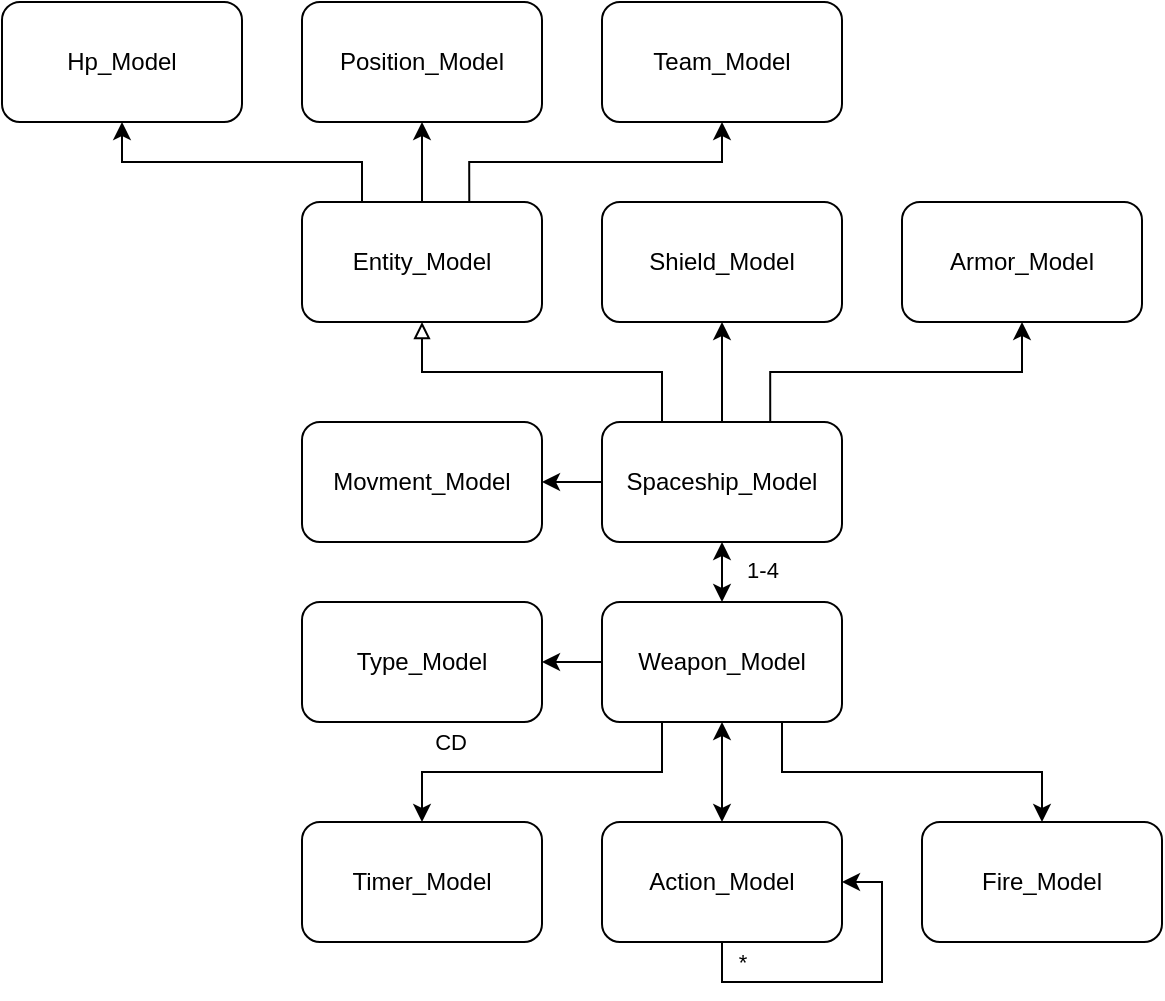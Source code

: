 <mxfile version="24.7.5">
  <diagram name="Page-1" id="HnwyvjEURP4HyZZewURH">
    <mxGraphModel dx="1158" dy="639" grid="1" gridSize="10" guides="1" tooltips="1" connect="1" arrows="1" fold="1" page="1" pageScale="1" pageWidth="850" pageHeight="1100" math="0" shadow="0">
      <root>
        <mxCell id="0" />
        <mxCell id="1" parent="0" />
        <mxCell id="73mF63VnfrHL32Zouw08-20" style="edgeStyle=orthogonalEdgeStyle;rounded=0;orthogonalLoop=1;jettySize=auto;html=1;exitX=0.5;exitY=1;exitDx=0;exitDy=0;entryX=0.5;entryY=0;entryDx=0;entryDy=0;startArrow=classic;startFill=1;" parent="1" source="73mF63VnfrHL32Zouw08-2" target="73mF63VnfrHL32Zouw08-13" edge="1">
          <mxGeometry relative="1" as="geometry" />
        </mxCell>
        <mxCell id="73mF63VnfrHL32Zouw08-21" value="1-4&lt;div&gt;&lt;br&gt;&lt;/div&gt;" style="edgeLabel;html=1;align=center;verticalAlign=middle;resizable=0;points=[];" parent="73mF63VnfrHL32Zouw08-20" vertex="1" connectable="0">
          <mxGeometry x="-0.374" relative="1" as="geometry">
            <mxPoint x="20" y="11" as="offset" />
          </mxGeometry>
        </mxCell>
        <mxCell id="73mF63VnfrHL32Zouw08-23" style="edgeStyle=orthogonalEdgeStyle;rounded=0;orthogonalLoop=1;jettySize=auto;html=1;exitX=0.5;exitY=0;exitDx=0;exitDy=0;entryX=0.5;entryY=1;entryDx=0;entryDy=0;" parent="1" source="73mF63VnfrHL32Zouw08-2" target="73mF63VnfrHL32Zouw08-12" edge="1">
          <mxGeometry relative="1" as="geometry" />
        </mxCell>
        <mxCell id="73mF63VnfrHL32Zouw08-24" style="edgeStyle=orthogonalEdgeStyle;rounded=0;orthogonalLoop=1;jettySize=auto;html=1;exitX=0.701;exitY=-0.007;exitDx=0;exitDy=0;entryX=0.5;entryY=1;entryDx=0;entryDy=0;exitPerimeter=0;" parent="1" source="73mF63VnfrHL32Zouw08-2" target="73mF63VnfrHL32Zouw08-11" edge="1">
          <mxGeometry relative="1" as="geometry" />
        </mxCell>
        <mxCell id="73mF63VnfrHL32Zouw08-25" style="edgeStyle=orthogonalEdgeStyle;rounded=0;orthogonalLoop=1;jettySize=auto;html=1;exitX=0.25;exitY=0;exitDx=0;exitDy=0;entryX=0.5;entryY=1;entryDx=0;entryDy=0;endArrow=block;endFill=0;" parent="1" source="73mF63VnfrHL32Zouw08-2" target="73mF63VnfrHL32Zouw08-3" edge="1">
          <mxGeometry relative="1" as="geometry" />
        </mxCell>
        <mxCell id="idkshxeM3-236qNSYfwM-2" style="edgeStyle=orthogonalEdgeStyle;rounded=0;orthogonalLoop=1;jettySize=auto;html=1;exitX=0;exitY=0.5;exitDx=0;exitDy=0;entryX=1;entryY=0.5;entryDx=0;entryDy=0;" edge="1" parent="1" source="73mF63VnfrHL32Zouw08-2" target="idkshxeM3-236qNSYfwM-1">
          <mxGeometry relative="1" as="geometry" />
        </mxCell>
        <mxCell id="73mF63VnfrHL32Zouw08-2" value="Spaceship_Model" style="rounded=1;whiteSpace=wrap;html=1;" parent="1" vertex="1">
          <mxGeometry x="340" y="570" width="120" height="60" as="geometry" />
        </mxCell>
        <mxCell id="73mF63VnfrHL32Zouw08-26" style="edgeStyle=orthogonalEdgeStyle;rounded=0;orthogonalLoop=1;jettySize=auto;html=1;exitX=0.5;exitY=0;exitDx=0;exitDy=0;entryX=0.5;entryY=1;entryDx=0;entryDy=0;" parent="1" source="73mF63VnfrHL32Zouw08-3" target="73mF63VnfrHL32Zouw08-5" edge="1">
          <mxGeometry relative="1" as="geometry" />
        </mxCell>
        <mxCell id="73mF63VnfrHL32Zouw08-27" style="edgeStyle=orthogonalEdgeStyle;rounded=0;orthogonalLoop=1;jettySize=auto;html=1;exitX=0.25;exitY=0;exitDx=0;exitDy=0;entryX=0.5;entryY=1;entryDx=0;entryDy=0;" parent="1" source="73mF63VnfrHL32Zouw08-3" target="73mF63VnfrHL32Zouw08-4" edge="1">
          <mxGeometry relative="1" as="geometry" />
        </mxCell>
        <mxCell id="73mF63VnfrHL32Zouw08-28" style="edgeStyle=orthogonalEdgeStyle;rounded=0;orthogonalLoop=1;jettySize=auto;html=1;exitX=0.697;exitY=-0.002;exitDx=0;exitDy=0;entryX=0.5;entryY=1;entryDx=0;entryDy=0;exitPerimeter=0;" parent="1" source="73mF63VnfrHL32Zouw08-3" target="73mF63VnfrHL32Zouw08-6" edge="1">
          <mxGeometry relative="1" as="geometry" />
        </mxCell>
        <mxCell id="73mF63VnfrHL32Zouw08-3" value="Entity_Model" style="rounded=1;whiteSpace=wrap;html=1;" parent="1" vertex="1">
          <mxGeometry x="190" y="460" width="120" height="60" as="geometry" />
        </mxCell>
        <mxCell id="73mF63VnfrHL32Zouw08-4" value="Hp_Model" style="rounded=1;whiteSpace=wrap;html=1;" parent="1" vertex="1">
          <mxGeometry x="40" y="360" width="120" height="60" as="geometry" />
        </mxCell>
        <mxCell id="73mF63VnfrHL32Zouw08-5" value="Position_Model" style="rounded=1;whiteSpace=wrap;html=1;" parent="1" vertex="1">
          <mxGeometry x="190" y="360" width="120" height="60" as="geometry" />
        </mxCell>
        <mxCell id="73mF63VnfrHL32Zouw08-6" value="Team_Model" style="rounded=1;whiteSpace=wrap;html=1;" parent="1" vertex="1">
          <mxGeometry x="340" y="360" width="120" height="60" as="geometry" />
        </mxCell>
        <mxCell id="73mF63VnfrHL32Zouw08-11" value="Armor_Model" style="rounded=1;whiteSpace=wrap;html=1;" parent="1" vertex="1">
          <mxGeometry x="490" y="460" width="120" height="60" as="geometry" />
        </mxCell>
        <mxCell id="73mF63VnfrHL32Zouw08-12" value="Shield_Model" style="rounded=1;whiteSpace=wrap;html=1;" parent="1" vertex="1">
          <mxGeometry x="340" y="460" width="120" height="60" as="geometry" />
        </mxCell>
        <mxCell id="73mF63VnfrHL32Zouw08-17" style="edgeStyle=orthogonalEdgeStyle;rounded=0;orthogonalLoop=1;jettySize=auto;html=1;exitX=0.25;exitY=1;exitDx=0;exitDy=0;" parent="1" source="73mF63VnfrHL32Zouw08-13" target="73mF63VnfrHL32Zouw08-14" edge="1">
          <mxGeometry relative="1" as="geometry" />
        </mxCell>
        <mxCell id="73mF63VnfrHL32Zouw08-18" value="CD" style="edgeLabel;html=1;align=center;verticalAlign=middle;resizable=0;points=[];" parent="73mF63VnfrHL32Zouw08-17" vertex="1" connectable="0">
          <mxGeometry x="-0.06" y="-1" relative="1" as="geometry">
            <mxPoint x="-51" y="-14" as="offset" />
          </mxGeometry>
        </mxCell>
        <mxCell id="73mF63VnfrHL32Zouw08-19" style="rounded=0;orthogonalLoop=1;jettySize=auto;html=1;exitX=0.5;exitY=1;exitDx=0;exitDy=0;entryX=0.5;entryY=0;entryDx=0;entryDy=0;startArrow=classic;startFill=1;" parent="1" source="73mF63VnfrHL32Zouw08-13" target="73mF63VnfrHL32Zouw08-15" edge="1">
          <mxGeometry relative="1" as="geometry" />
        </mxCell>
        <mxCell id="idkshxeM3-236qNSYfwM-5" style="edgeStyle=orthogonalEdgeStyle;rounded=0;orthogonalLoop=1;jettySize=auto;html=1;exitX=0;exitY=0.5;exitDx=0;exitDy=0;entryX=1;entryY=0.5;entryDx=0;entryDy=0;" edge="1" parent="1" source="73mF63VnfrHL32Zouw08-13" target="idkshxeM3-236qNSYfwM-4">
          <mxGeometry relative="1" as="geometry" />
        </mxCell>
        <mxCell id="idkshxeM3-236qNSYfwM-6" style="edgeStyle=orthogonalEdgeStyle;rounded=0;orthogonalLoop=1;jettySize=auto;html=1;exitX=0.75;exitY=1;exitDx=0;exitDy=0;entryX=0.5;entryY=0;entryDx=0;entryDy=0;" edge="1" parent="1" source="73mF63VnfrHL32Zouw08-13" target="73mF63VnfrHL32Zouw08-16">
          <mxGeometry relative="1" as="geometry" />
        </mxCell>
        <mxCell id="73mF63VnfrHL32Zouw08-13" value="Weapon_Model" style="rounded=1;whiteSpace=wrap;html=1;" parent="1" vertex="1">
          <mxGeometry x="340" y="660" width="120" height="60" as="geometry" />
        </mxCell>
        <mxCell id="73mF63VnfrHL32Zouw08-14" value="Timer_Model" style="rounded=1;whiteSpace=wrap;html=1;" parent="1" vertex="1">
          <mxGeometry x="190" y="770" width="120" height="60" as="geometry" />
        </mxCell>
        <mxCell id="73mF63VnfrHL32Zouw08-15" value="Action_Model" style="rounded=1;whiteSpace=wrap;html=1;" parent="1" vertex="1">
          <mxGeometry x="340" y="770" width="120" height="60" as="geometry" />
        </mxCell>
        <mxCell id="73mF63VnfrHL32Zouw08-16" value="Fire_Model" style="rounded=1;whiteSpace=wrap;html=1;" parent="1" vertex="1">
          <mxGeometry x="500" y="770" width="120" height="60" as="geometry" />
        </mxCell>
        <mxCell id="idkshxeM3-236qNSYfwM-1" value="Movment_Model" style="rounded=1;whiteSpace=wrap;html=1;" vertex="1" parent="1">
          <mxGeometry x="190" y="570" width="120" height="60" as="geometry" />
        </mxCell>
        <mxCell id="idkshxeM3-236qNSYfwM-4" value="Type_Model" style="rounded=1;whiteSpace=wrap;html=1;" vertex="1" parent="1">
          <mxGeometry x="190" y="660" width="120" height="60" as="geometry" />
        </mxCell>
        <mxCell id="idkshxeM3-236qNSYfwM-8" style="edgeStyle=orthogonalEdgeStyle;rounded=0;orthogonalLoop=1;jettySize=auto;html=1;exitX=0.5;exitY=1;exitDx=0;exitDy=0;entryX=1;entryY=0.5;entryDx=0;entryDy=0;" edge="1" parent="1" source="73mF63VnfrHL32Zouw08-15" target="73mF63VnfrHL32Zouw08-15">
          <mxGeometry relative="1" as="geometry" />
        </mxCell>
        <mxCell id="idkshxeM3-236qNSYfwM-9" value="*" style="edgeLabel;html=1;align=center;verticalAlign=middle;resizable=0;points=[];" vertex="1" connectable="0" parent="idkshxeM3-236qNSYfwM-8">
          <mxGeometry x="-0.08" y="1" relative="1" as="geometry">
            <mxPoint x="-48" y="-9" as="offset" />
          </mxGeometry>
        </mxCell>
      </root>
    </mxGraphModel>
  </diagram>
</mxfile>
